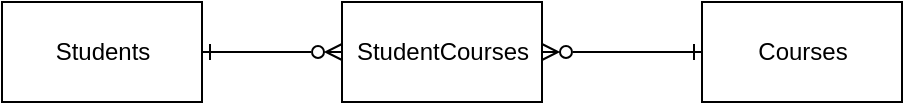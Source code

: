 <mxfile>
    <diagram id="bro7UkkejpaDIgqelnir" name="Page-1">
        <mxGraphModel dx="760" dy="554" grid="1" gridSize="10" guides="1" tooltips="1" connect="1" arrows="1" fold="1" page="1" pageScale="1" pageWidth="850" pageHeight="1100" math="0" shadow="0">
            <root>
                <mxCell id="0"/>
                <mxCell id="1" parent="0"/>
                <mxCell id="6" value="" style="edgeStyle=none;html=1;endArrow=ERzeroToMany;endFill=0;startArrow=ERone;startFill=0;" parent="1" source="2" target="5" edge="1">
                    <mxGeometry relative="1" as="geometry"/>
                </mxCell>
                <mxCell id="2" value="Students" style="html=1;dashed=0;whitespace=wrap;" parent="1" vertex="1">
                    <mxGeometry x="80" y="170" width="100" height="50" as="geometry"/>
                </mxCell>
                <mxCell id="7" value="" style="edgeStyle=none;html=1;endArrow=ERzeroToMany;endFill=0;startArrow=ERone;startFill=0;" parent="1" source="3" target="5" edge="1">
                    <mxGeometry relative="1" as="geometry"/>
                </mxCell>
                <mxCell id="3" value="Courses" style="html=1;dashed=0;whitespace=wrap;" parent="1" vertex="1">
                    <mxGeometry x="430" y="170" width="100" height="50" as="geometry"/>
                </mxCell>
                <mxCell id="5" value="StudentCourses" style="html=1;dashed=0;whitespace=wrap;" parent="1" vertex="1">
                    <mxGeometry x="250" y="170" width="100" height="50" as="geometry"/>
                </mxCell>
            </root>
        </mxGraphModel>
    </diagram>
</mxfile>